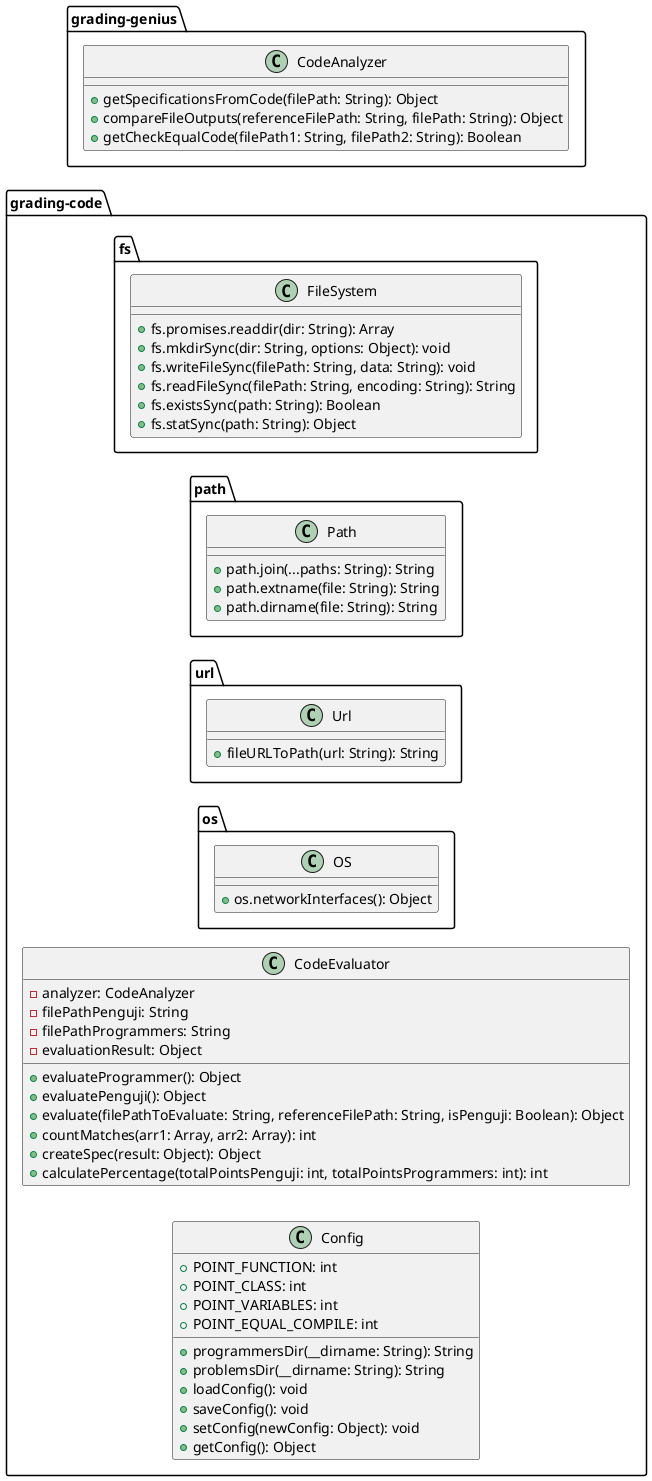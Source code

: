 @startuml
left to right direction

class grading-code.CodeEvaluator {
  - analyzer: CodeAnalyzer
  - filePathPenguji: String
  - filePathProgrammers: String
  - evaluationResult: Object
  + evaluateProgrammer(): Object
  + evaluatePenguji(): Object
  + evaluate(filePathToEvaluate: String, referenceFilePath: String, isPenguji: Boolean): Object
  + countMatches(arr1: Array, arr2: Array): int
  + createSpec(result: Object): Object
  + calculatePercentage(totalPointsPenguji: int, totalPointsProgrammers: int): int
}

class grading-code.Config {
  + POINT_FUNCTION: int
  + POINT_CLASS: int
  + POINT_VARIABLES: int
  + POINT_EQUAL_COMPILE: int
  + programmersDir(__dirname: String): String
  + problemsDir(__dirname: String): String
  + loadConfig(): void
  + saveConfig(): void
  + setConfig(newConfig: Object): void
  + getConfig(): Object
}

class grading-genius.CodeAnalyzer {
  + getSpecificationsFromCode(filePath: String): Object
  + compareFileOutputs(referenceFilePath: String, filePath: String): Object
  + getCheckEqualCode(filePath1: String, filePath2: String): Boolean
}

class grading-code.fs.FileSystem {
  + fs.promises.readdir(dir: String): Array
  + fs.mkdirSync(dir: String, options: Object): void
  + fs.writeFileSync(filePath: String, data: String): void
  + fs.readFileSync(filePath: String, encoding: String): String
  + fs.existsSync(path: String): Boolean
  + fs.statSync(path: String): Object
}

class grading-code.path.Path {
  + path.join(...paths: String): String
  + path.extname(file: String): String
  + path.dirname(file: String): String
}

class grading-code.url.Url {
  + fileURLToPath(url: String): String
}

class grading-code.os.OS {
  + os.networkInterfaces(): Object
}
@enduml
